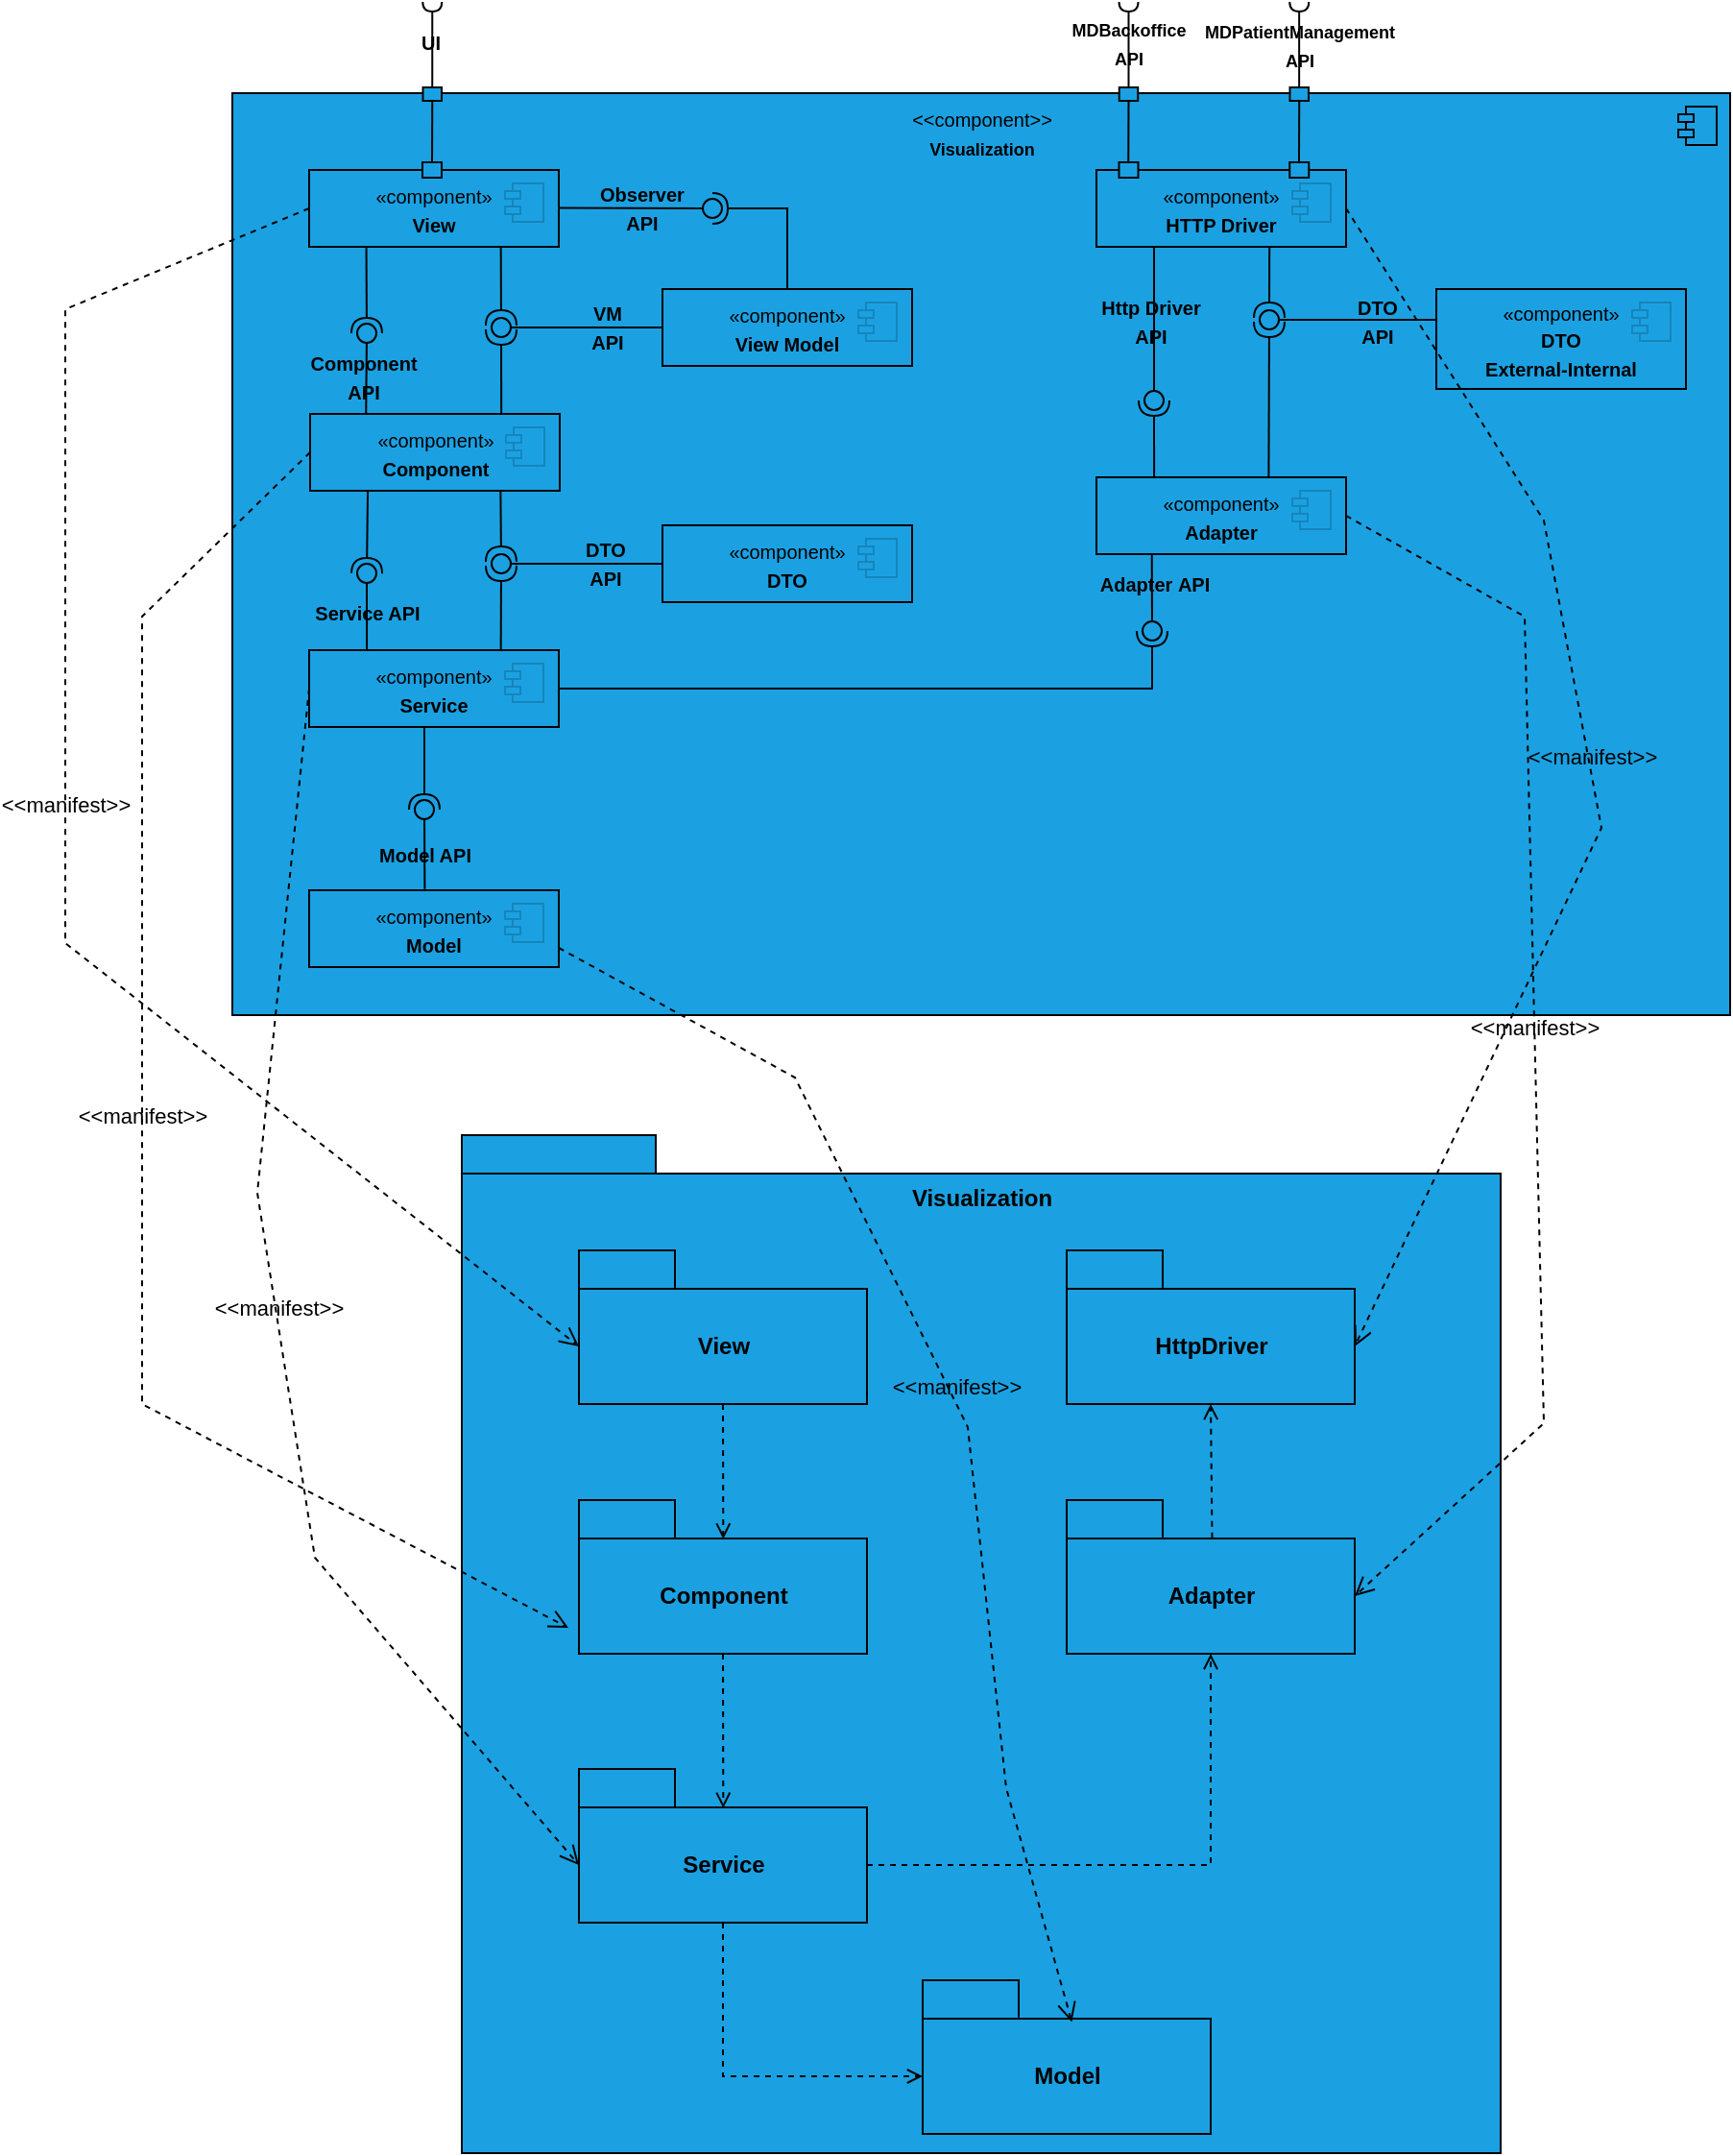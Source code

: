 <mxfile version="25.0.2">
  <diagram name="Página-1" id="qbqCoP1UK1D2ZIScF3Kl">
    <mxGraphModel dx="2974" dy="1171" grid="1" gridSize="10" guides="1" tooltips="1" connect="1" arrows="1" fold="1" page="1" pageScale="1" pageWidth="827" pageHeight="1169" math="0" shadow="0">
      <root>
        <mxCell id="0" />
        <mxCell id="1" parent="0" />
        <mxCell id="vWpoPt1xkE-Y5TbaUAeL-1" value="" style="shape=folder;fontStyle=1;tabWidth=101;tabHeight=20;tabPosition=left;html=1;boundedLbl=1;whiteSpace=wrap;movable=1;resizable=1;rotatable=1;deletable=1;editable=1;locked=0;connectable=1;fillColor=#1BA1E2;strokeColor=#030303;" vertex="1" parent="1">
          <mxGeometry x="166.5" y="610" width="541" height="530" as="geometry" />
        </mxCell>
        <mxCell id="vWpoPt1xkE-Y5TbaUAeL-2" value="View" style="shape=folder;fontStyle=1;tabWidth=50;tabHeight=20;tabPosition=left;html=1;boundedLbl=1;whiteSpace=wrap;fillColor=#1BA1E2;strokeColor=#030303;" vertex="1" parent="1">
          <mxGeometry x="227.5" y="670" width="150" height="80" as="geometry" />
        </mxCell>
        <mxCell id="vWpoPt1xkE-Y5TbaUAeL-3" value="Component" style="shape=folder;fontStyle=1;tabWidth=50;tabHeight=20;tabPosition=left;html=1;boundedLbl=1;whiteSpace=wrap;fillColor=#1BA1E2;strokeColor=#030303;" vertex="1" parent="1">
          <mxGeometry x="227.5" y="800" width="150" height="80" as="geometry" />
        </mxCell>
        <mxCell id="vWpoPt1xkE-Y5TbaUAeL-4" value="Service" style="shape=folder;fontStyle=1;tabWidth=50;tabHeight=20;tabPosition=left;html=1;boundedLbl=1;whiteSpace=wrap;fillColor=#1BA1E2;strokeColor=#030303;" vertex="1" parent="1">
          <mxGeometry x="227.5" y="940" width="150" height="80" as="geometry" />
        </mxCell>
        <mxCell id="vWpoPt1xkE-Y5TbaUAeL-5" value="Mod&lt;span style=&quot;color: rgba(0, 0, 0, 0); font-family: monospace; font-size: 0px; font-weight: 400; text-align: start; text-wrap: nowrap;&quot;&gt;%3CmxGraphModel%3E%3Croot%3E%3CmxCell%20id%3D%220%22%2F%3E%3CmxCell%20id%3D%221%22%20parent%3D%220%22%2F%3E%3CmxCell%20id%3D%222%22%20value%3D%22View%22%20style%3D%22shape%3Dfolder%3BfontStyle%3D1%3BtabWidth%3D50%3BtabHeight%3D20%3BtabPosition%3Dleft%3Bhtml%3D1%3BboundedLbl%3D1%3BwhiteSpace%3Dwrap%3BfillColor%3D%231BA1E2%3BstrokeColor%3D%23030303%3B%22%20vertex%3D%221%22%20parent%3D%221%22%3E%3CmxGeometry%20x%3D%22160%22%20y%3D%22150%22%20width%3D%22150%22%20height%3D%2280%22%20as%3D%22geometry%22%2F%3E%3C%2FmxCell%3E%3C%2Froot%3E%3C%2FmxGraphModel%3E&lt;/span&gt;el&lt;span style=&quot;color: rgba(0, 0, 0, 0); font-family: monospace; font-size: 0px; font-weight: 400; text-align: start; text-wrap: nowrap;&quot;&gt;%3CmxGraphModel%3E%3Croot%3E%3CmxCell%20id%3D%220%22%2F%3E%3CmxCell%20id%3D%221%22%20parent%3D%220%22%2F%3E%3CmxCell%20id%3D%222%22%20value%3D%22View%22%20style%3D%22shape%3Dfolder%3BfontStyle%3D1%3BtabWidth%3D50%3BtabHeight%3D20%3BtabPosition%3Dleft%3Bhtml%3D1%3BboundedLbl%3D1%3BwhiteSpace%3Dwrap%3BfillColor%3D%231BA1E2%3BstrokeColor%3D%23030303%3B%22%20vertex%3D%221%22%20parent%3D%221%22%3E%3CmxGeometry%20x%3D%22160%22%20y%3D%22150%22%20width%3D%22150%22%20height%3D%2280%22%20as%3D%22geometry%22%2F%3E%3C%2FmxCell%3E%3C%2Froot%3E%3C%2FmxGraphModel%3E&lt;/span&gt;" style="shape=folder;fontStyle=1;tabWidth=50;tabHeight=20;tabPosition=left;html=1;boundedLbl=1;whiteSpace=wrap;fillColor=#1BA1E2;strokeColor=#030303;" vertex="1" parent="1">
          <mxGeometry x="406.5" y="1050" width="150" height="80" as="geometry" />
        </mxCell>
        <mxCell id="vWpoPt1xkE-Y5TbaUAeL-6" value="HttpDriver" style="shape=folder;fontStyle=1;tabWidth=50;tabHeight=20;tabPosition=left;html=1;boundedLbl=1;whiteSpace=wrap;fillColor=#1BA1E2;strokeColor=#030303;" vertex="1" parent="1">
          <mxGeometry x="481.5" y="670" width="150" height="80" as="geometry" />
        </mxCell>
        <mxCell id="vWpoPt1xkE-Y5TbaUAeL-7" value="" style="html=1;verticalAlign=bottom;labelBackgroundColor=none;endArrow=open;endFill=0;dashed=1;rounded=0;exitX=0.5;exitY=1;exitDx=0;exitDy=0;exitPerimeter=0;entryX=0.501;entryY=0.253;entryDx=0;entryDy=0;entryPerimeter=0;strokeColor=#030303;" edge="1" parent="1" source="vWpoPt1xkE-Y5TbaUAeL-2" target="vWpoPt1xkE-Y5TbaUAeL-3">
          <mxGeometry width="160" relative="1" as="geometry">
            <mxPoint x="321.5" y="790" as="sourcePoint" />
            <mxPoint x="481.5" y="790" as="targetPoint" />
          </mxGeometry>
        </mxCell>
        <mxCell id="vWpoPt1xkE-Y5TbaUAeL-8" value="" style="html=1;verticalAlign=bottom;labelBackgroundColor=none;endArrow=open;endFill=0;dashed=1;rounded=0;entryX=0.501;entryY=0.255;entryDx=0;entryDy=0;entryPerimeter=0;strokeColor=#030303;exitX=0.5;exitY=1;exitDx=0;exitDy=0;exitPerimeter=0;" edge="1" parent="1" source="vWpoPt1xkE-Y5TbaUAeL-3" target="vWpoPt1xkE-Y5TbaUAeL-4">
          <mxGeometry width="160" relative="1" as="geometry">
            <mxPoint x="302.05" y="900" as="sourcePoint" />
            <mxPoint x="302.05" y="990" as="targetPoint" />
          </mxGeometry>
        </mxCell>
        <mxCell id="vWpoPt1xkE-Y5TbaUAeL-9" value="" style="html=1;verticalAlign=bottom;labelBackgroundColor=none;endArrow=open;endFill=0;dashed=1;rounded=0;exitX=0.5;exitY=1;exitDx=0;exitDy=0;exitPerimeter=0;entryX=0;entryY=0;entryDx=0;entryDy=50;entryPerimeter=0;strokeColor=#030303;" edge="1" parent="1" source="vWpoPt1xkE-Y5TbaUAeL-4" target="vWpoPt1xkE-Y5TbaUAeL-5">
          <mxGeometry width="160" relative="1" as="geometry">
            <mxPoint x="302.05" y="1050" as="sourcePoint" />
            <mxPoint x="302.05" y="1140" as="targetPoint" />
            <Array as="points">
              <mxPoint x="302.5" y="1100" />
            </Array>
          </mxGeometry>
        </mxCell>
        <mxCell id="vWpoPt1xkE-Y5TbaUAeL-10" value="" style="html=1;verticalAlign=bottom;labelBackgroundColor=none;endArrow=open;endFill=0;dashed=1;rounded=0;exitX=0;exitY=0;exitDx=150;exitDy=50;exitPerimeter=0;entryX=0.5;entryY=1;entryDx=0;entryDy=0;entryPerimeter=0;strokeColor=#030303;" edge="1" parent="1" source="vWpoPt1xkE-Y5TbaUAeL-4" target="vWpoPt1xkE-Y5TbaUAeL-12">
          <mxGeometry width="160" relative="1" as="geometry">
            <mxPoint x="312.05" y="1060" as="sourcePoint" />
            <mxPoint x="416.5" y="1170" as="targetPoint" />
            <Array as="points">
              <mxPoint x="556.5" y="990" />
            </Array>
          </mxGeometry>
        </mxCell>
        <mxCell id="vWpoPt1xkE-Y5TbaUAeL-11" value="Visualization" style="text;align=center;fontStyle=1;verticalAlign=middle;spacingLeft=3;spacingRight=3;strokeColor=none;rotatable=0;points=[[0,0.5],[1,0.5]];portConstraint=eastwest;html=1;" vertex="1" parent="1">
          <mxGeometry x="397" y="630" width="80" height="26" as="geometry" />
        </mxCell>
        <mxCell id="vWpoPt1xkE-Y5TbaUAeL-12" value="Adapter" style="shape=folder;fontStyle=1;tabWidth=50;tabHeight=20;tabPosition=left;html=1;boundedLbl=1;whiteSpace=wrap;fillColor=#1BA1E2;strokeColor=#030303;" vertex="1" parent="1">
          <mxGeometry x="481.5" y="800" width="150" height="80" as="geometry" />
        </mxCell>
        <mxCell id="vWpoPt1xkE-Y5TbaUAeL-13" value="" style="html=1;verticalAlign=bottom;labelBackgroundColor=none;endArrow=open;endFill=0;dashed=1;rounded=0;exitX=0.505;exitY=0.248;exitDx=0;exitDy=0;exitPerimeter=0;entryX=0.5;entryY=1;entryDx=0;entryDy=0;entryPerimeter=0;strokeColor=#030303;" edge="1" parent="1" source="vWpoPt1xkE-Y5TbaUAeL-12" target="vWpoPt1xkE-Y5TbaUAeL-6">
          <mxGeometry width="160" relative="1" as="geometry">
            <mxPoint x="387.5" y="1000" as="sourcePoint" />
            <mxPoint x="566.5" y="940" as="targetPoint" />
            <Array as="points" />
          </mxGeometry>
        </mxCell>
        <mxCell id="vWpoPt1xkE-Y5TbaUAeL-14" value="" style="html=1;dropTarget=0;whiteSpace=wrap;fillColor=#1BA1E2;strokeColor=#030303;shadow=0;movable=1;resizable=1;rotatable=1;deletable=1;editable=1;locked=0;connectable=1;" vertex="1" parent="1">
          <mxGeometry x="47" y="67.5" width="780" height="480" as="geometry" />
        </mxCell>
        <mxCell id="vWpoPt1xkE-Y5TbaUAeL-15" value="" style="shape=module;jettyWidth=8;jettyHeight=4;fillColor=#1BA1E2;strokeColor=#030303;shadow=0;" vertex="1" parent="vWpoPt1xkE-Y5TbaUAeL-14">
          <mxGeometry x="1" width="20" height="20" relative="1" as="geometry">
            <mxPoint x="-27" y="7" as="offset" />
          </mxGeometry>
        </mxCell>
        <mxCell id="vWpoPt1xkE-Y5TbaUAeL-16" value="&lt;font style=&quot;font-size: 10px;&quot;&gt;&amp;lt;&amp;lt;component&amp;gt;&amp;gt;&lt;/font&gt;&lt;div&gt;&lt;b style=&quot;background-color: initial;&quot;&gt;&lt;font style=&quot;font-size: 9px;&quot;&gt;Visualization&lt;/font&gt;&lt;/b&gt;&lt;/div&gt;" style="text;html=1;align=center;verticalAlign=middle;whiteSpace=wrap;rounded=0;" vertex="1" parent="1">
          <mxGeometry x="394.5" y="77.5" width="85" height="20" as="geometry" />
        </mxCell>
        <mxCell id="vWpoPt1xkE-Y5TbaUAeL-17" value="&lt;span style=&quot;font-size: 10px;&quot;&gt;«component»&lt;/span&gt;&lt;br style=&quot;font-size: 10px;&quot;&gt;&lt;b style=&quot;font-size: 10px;&quot;&gt;View&lt;/b&gt;" style="html=1;dropTarget=0;whiteSpace=wrap;fillColor=#1BA1E2;strokeColor=#000000;" vertex="1" parent="1">
          <mxGeometry x="87" y="107.5" width="130" height="40" as="geometry" />
        </mxCell>
        <mxCell id="vWpoPt1xkE-Y5TbaUAeL-18" value="" style="shape=module;jettyWidth=8;jettyHeight=4;fillColor=#1BA1E2;strokeColor=#1685BA;" vertex="1" parent="vWpoPt1xkE-Y5TbaUAeL-17">
          <mxGeometry x="1" width="20" height="20" relative="1" as="geometry">
            <mxPoint x="-28" y="7" as="offset" />
          </mxGeometry>
        </mxCell>
        <mxCell id="vWpoPt1xkE-Y5TbaUAeL-19" value="&lt;span style=&quot;font-size: 10px;&quot;&gt;«component»&lt;/span&gt;&lt;br style=&quot;font-size: 10px;&quot;&gt;&lt;b style=&quot;font-size: 10px;&quot;&gt;Component&lt;/b&gt;&lt;span style=&quot;color: rgba(0, 0, 0, 0); font-family: monospace; font-size: 0px; text-align: start; text-wrap: nowrap;&quot;&gt;%3CmxGraphModel%3E%3Croot%3E%3CmxCell%20id%3D%220%22%2F%3E%3CmxCell%20id%3D%221%22%20parent%3D%220%22%2F%3E%3CmxCell%20id%3D%222%22%20value%3D%22%26lt%3Bspan%20style%3D%26quot%3Bfont-size%3A%2010px%3B%26quot%3B%26gt%3B%C2%ABcomponent%C2%BB%26lt%3B%2Fspan%26gt%3B%26lt%3Bbr%20style%3D%26quot%3Bfont-size%3A%2010px%3B%26quot%3B%26gt%3B%26lt%3Bb%20style%3D%26quot%3Bfont-size%3A%2010px%3B%26quot%3B%26gt%3BView%26lt%3B%2Fb%26gt%3B%22%20style%3D%22html%3D1%3BdropTarget%3D0%3BwhiteSpace%3Dwrap%3BfillColor%3D%231BA1E2%3BstrokeColor%3D%23000000%3B%22%20vertex%3D%221%22%20parent%3D%221%22%3E%3CmxGeometry%20x%3D%22240%22%20y%3D%22200%22%20width%3D%22130%22%20height%3D%2240%22%20as%3D%22geometry%22%2F%3E%3C%2FmxCell%3E%3CmxCell%20id%3D%223%22%20value%3D%22%22%20style%3D%22shape%3Dmodule%3BjettyWidth%3D8%3BjettyHeight%3D4%3BfillColor%3D%231BA1E2%3BstrokeColor%3D%231685BA%3B%22%20vertex%3D%221%22%20parent%3D%222%22%3E%3CmxGeometry%20x%3D%221%22%20width%3D%2220%22%20height%3D%2220%22%20relative%3D%221%22%20as%3D%22geometry%22%3E%3CmxPoint%20x%3D%22-28%22%20y%3D%227%22%20as%3D%22offset%22%2F%3E%3C%2FmxGeometry%3E%3C%2FmxCell%3E%3C%2Froot%3E%3C%2FmxGraphModel%3E&lt;/span&gt;" style="html=1;dropTarget=0;whiteSpace=wrap;fillColor=#1BA1E2;strokeColor=#030303;" vertex="1" parent="1">
          <mxGeometry x="87.5" y="234.5" width="130" height="40" as="geometry" />
        </mxCell>
        <mxCell id="vWpoPt1xkE-Y5TbaUAeL-20" value="" style="shape=module;jettyWidth=8;jettyHeight=4;fillColor=#1BA1E2;strokeColor=#1685BA;" vertex="1" parent="vWpoPt1xkE-Y5TbaUAeL-19">
          <mxGeometry x="1" width="20" height="20" relative="1" as="geometry">
            <mxPoint x="-28" y="7" as="offset" />
          </mxGeometry>
        </mxCell>
        <mxCell id="vWpoPt1xkE-Y5TbaUAeL-21" value="&lt;span style=&quot;font-size: 10px;&quot;&gt;«component»&lt;/span&gt;&lt;br style=&quot;font-size: 10px;&quot;&gt;&lt;b style=&quot;font-size: 10px;&quot;&gt;Service&lt;/b&gt;&lt;span style=&quot;color: rgba(0, 0, 0, 0); font-family: monospace; font-size: 0px; text-align: start; text-wrap: nowrap;&quot;&gt;%3CmxGraphModel%3E%3Croot%3E%3CmxCell%20id%3D%220%22%2F%3E%3CmxCell%20id%3D%221%22%20parent%3D%220%22%2F%3E%3CmxCell%20id%3D%222%22%20value%3D%22%26lt%3Bspan%20style%3D%26quot%3Bfont-size%3A%2010px%3B%26quot%3B%26gt%3B%C2%ABcomponent%C2%BB%26lt%3B%2Fspan%26gt%3B%26lt%3Bbr%20style%3D%26quot%3Bfont-size%3A%2010px%3B%26quot%3B%26gt%3B%26lt%3Bb%20style%3D%26quot%3Bfont-size%3A%2010px%3B%26quot%3B%26gt%3BView%26lt%3B%2Fb%26gt%3B%22%20style%3D%22html%3D1%3BdropTarget%3D0%3BwhiteSpace%3Dwrap%3BfillColor%3D%231BA1E2%3BstrokeColor%3D%23000000%3B%22%20vertex%3D%221%22%20parent%3D%221%22%3E%3CmxGeometry%20x%3D%22240%22%20y%3D%22200%22%20width%3D%22130%22%20height%3D%2240%22%20as%3D%22geometry%22%2F%3E%3C%2FmxCell%3E%3CmxCell%20id%3D%223%22%20value%3D%22%22%20style%3D%22shape%3Dmodule%3BjettyWidth%3D8%3BjettyHeight%3D4%3BfillColor%3D%231BA1E2%3BstrokeColor%3D%231685BA%3B%22%20vertex%3D%221%22%20parent%3D%222%22%3E%3CmxGeometry%20x%3D%221%22%20width%3D%2220%22%20height%3D%2220%22%20relative%3D%221%22%20as%3D%22geometry%22%3E%3CmxPoint%20x%3D%22-28%22%20y%3D%227%22%20as%3D%22offset%22%2F%3E%3C%2FmxGeometry%3E%3C%2FmxCell%3E%3C%2Froot%3E%3C%2FmxGraphModel%3E&lt;/span&gt;" style="html=1;dropTarget=0;whiteSpace=wrap;fillColor=#1BA1E2;strokeColor=#000000;" vertex="1" parent="1">
          <mxGeometry x="87" y="357.5" width="130" height="40" as="geometry" />
        </mxCell>
        <mxCell id="vWpoPt1xkE-Y5TbaUAeL-22" value="" style="shape=module;jettyWidth=8;jettyHeight=4;fillColor=#1BA1E2;strokeColor=#1685BA;" vertex="1" parent="vWpoPt1xkE-Y5TbaUAeL-21">
          <mxGeometry x="1" width="20" height="20" relative="1" as="geometry">
            <mxPoint x="-28" y="7" as="offset" />
          </mxGeometry>
        </mxCell>
        <mxCell id="vWpoPt1xkE-Y5TbaUAeL-23" value="&lt;span style=&quot;font-size: 10px;&quot;&gt;«component»&lt;/span&gt;&lt;br style=&quot;font-size: 10px;&quot;&gt;&lt;b style=&quot;font-size: 10px;&quot;&gt;Model&lt;/b&gt;" style="html=1;dropTarget=0;whiteSpace=wrap;fillColor=#1BA1E2;strokeColor=#000000;" vertex="1" parent="1">
          <mxGeometry x="87" y="482.5" width="130" height="40" as="geometry" />
        </mxCell>
        <mxCell id="vWpoPt1xkE-Y5TbaUAeL-24" value="" style="shape=module;jettyWidth=8;jettyHeight=4;fillColor=#1BA1E2;strokeColor=#1685BA;" vertex="1" parent="vWpoPt1xkE-Y5TbaUAeL-23">
          <mxGeometry x="1" width="20" height="20" relative="1" as="geometry">
            <mxPoint x="-28" y="7" as="offset" />
          </mxGeometry>
        </mxCell>
        <mxCell id="vWpoPt1xkE-Y5TbaUAeL-25" value="&lt;span style=&quot;font-size: 10px;&quot;&gt;«component»&lt;/span&gt;&lt;br style=&quot;font-size: 10px;&quot;&gt;&lt;b style=&quot;font-size: 10px;&quot;&gt;HTTP Driver&lt;/b&gt;" style="html=1;dropTarget=0;whiteSpace=wrap;fillColor=#1BA1E2;strokeColor=#000000;" vertex="1" parent="1">
          <mxGeometry x="497" y="107.5" width="130" height="40" as="geometry" />
        </mxCell>
        <mxCell id="vWpoPt1xkE-Y5TbaUAeL-26" value="" style="shape=module;jettyWidth=8;jettyHeight=4;fillColor=#1BA1E2;strokeColor=#1685BA;" vertex="1" parent="vWpoPt1xkE-Y5TbaUAeL-25">
          <mxGeometry x="1" width="20" height="20" relative="1" as="geometry">
            <mxPoint x="-28" y="7" as="offset" />
          </mxGeometry>
        </mxCell>
        <mxCell id="vWpoPt1xkE-Y5TbaUAeL-27" value="&lt;span style=&quot;font-size: 10px;&quot;&gt;«component»&lt;/span&gt;&lt;br style=&quot;font-size: 10px;&quot;&gt;&lt;b style=&quot;font-size: 10px;&quot;&gt;Adapter&lt;/b&gt;" style="html=1;dropTarget=0;whiteSpace=wrap;fillColor=#1BA1E2;strokeColor=#000000;" vertex="1" parent="1">
          <mxGeometry x="497" y="267.5" width="130" height="40" as="geometry" />
        </mxCell>
        <mxCell id="vWpoPt1xkE-Y5TbaUAeL-28" value="" style="shape=module;jettyWidth=8;jettyHeight=4;fillColor=#1BA1E2;strokeColor=#1685BA;" vertex="1" parent="vWpoPt1xkE-Y5TbaUAeL-27">
          <mxGeometry x="1" width="20" height="20" relative="1" as="geometry">
            <mxPoint x="-28" y="7" as="offset" />
          </mxGeometry>
        </mxCell>
        <mxCell id="vWpoPt1xkE-Y5TbaUAeL-29" value="&lt;span style=&quot;font-size: 10px;&quot;&gt;«component»&lt;/span&gt;&lt;br style=&quot;font-size: 10px;&quot;&gt;&lt;b style=&quot;font-size: 10px;&quot;&gt;DTO&lt;/b&gt;" style="html=1;dropTarget=0;whiteSpace=wrap;fillColor=#1BA1E2;strokeColor=#000000;" vertex="1" parent="1">
          <mxGeometry x="271" y="292.5" width="130" height="40" as="geometry" />
        </mxCell>
        <mxCell id="vWpoPt1xkE-Y5TbaUAeL-30" value="" style="shape=module;jettyWidth=8;jettyHeight=4;fillColor=#1BA1E2;strokeColor=#1685BA;" vertex="1" parent="vWpoPt1xkE-Y5TbaUAeL-29">
          <mxGeometry x="1" width="20" height="20" relative="1" as="geometry">
            <mxPoint x="-28" y="7" as="offset" />
          </mxGeometry>
        </mxCell>
        <mxCell id="vWpoPt1xkE-Y5TbaUAeL-31" value="" style="rounded=0;orthogonalLoop=1;jettySize=auto;html=1;endArrow=halfCircle;endFill=0;endSize=6;strokeWidth=1;sketch=0;strokeColor=#030303;exitX=0.231;exitY=1;exitDx=0;exitDy=0;exitPerimeter=0;" edge="1" parent="1" source="vWpoPt1xkE-Y5TbaUAeL-19">
          <mxGeometry relative="1" as="geometry">
            <mxPoint x="117" y="267.5" as="sourcePoint" />
            <mxPoint x="117" y="317.5" as="targetPoint" />
          </mxGeometry>
        </mxCell>
        <mxCell id="vWpoPt1xkE-Y5TbaUAeL-32" value="" style="edgeLabel;html=1;align=center;verticalAlign=middle;resizable=0;points=[];fillColor=#1BA1E2;" vertex="1" connectable="0" parent="vWpoPt1xkE-Y5TbaUAeL-31">
          <mxGeometry x="-0.015" y="1" relative="1" as="geometry">
            <mxPoint x="1" as="offset" />
          </mxGeometry>
        </mxCell>
        <mxCell id="vWpoPt1xkE-Y5TbaUAeL-33" value="" style="rounded=0;orthogonalLoop=1;jettySize=auto;html=1;endArrow=oval;endFill=0;sketch=0;sourcePerimeterSpacing=0;targetPerimeterSpacing=0;endSize=10;exitX=0.231;exitY=0;exitDx=0;exitDy=0;strokeColor=#000000;exitPerimeter=0;" edge="1" parent="1" source="vWpoPt1xkE-Y5TbaUAeL-21">
          <mxGeometry relative="1" as="geometry">
            <mxPoint x="125.5" y="357.5" as="sourcePoint" />
            <mxPoint x="117" y="317.5" as="targetPoint" />
          </mxGeometry>
        </mxCell>
        <mxCell id="vWpoPt1xkE-Y5TbaUAeL-34" value="" style="rounded=0;orthogonalLoop=1;jettySize=auto;html=1;endArrow=halfCircle;endFill=0;endSize=6;strokeWidth=1;sketch=0;strokeColor=#030303;exitX=0.768;exitY=0.005;exitDx=0;exitDy=0;exitPerimeter=0;" edge="1" parent="1" source="vWpoPt1xkE-Y5TbaUAeL-21">
          <mxGeometry relative="1" as="geometry">
            <mxPoint x="187" y="355.5" as="sourcePoint" />
            <mxPoint x="187" y="313.5" as="targetPoint" />
          </mxGeometry>
        </mxCell>
        <mxCell id="vWpoPt1xkE-Y5TbaUAeL-35" value="" style="edgeLabel;html=1;align=center;verticalAlign=middle;resizable=0;points=[];fillColor=#1BA1E2;" vertex="1" connectable="0" parent="vWpoPt1xkE-Y5TbaUAeL-34">
          <mxGeometry x="-0.015" y="1" relative="1" as="geometry">
            <mxPoint x="1" as="offset" />
          </mxGeometry>
        </mxCell>
        <mxCell id="vWpoPt1xkE-Y5TbaUAeL-36" value="" style="rounded=0;orthogonalLoop=1;jettySize=auto;html=1;endArrow=oval;endFill=0;sketch=0;sourcePerimeterSpacing=0;targetPerimeterSpacing=0;endSize=10;exitX=0;exitY=0.5;exitDx=0;exitDy=0;strokeColor=#000000;" edge="1" parent="1" source="vWpoPt1xkE-Y5TbaUAeL-29">
          <mxGeometry relative="1" as="geometry">
            <mxPoint x="187" y="277.5" as="sourcePoint" />
            <mxPoint x="187" y="312.5" as="targetPoint" />
          </mxGeometry>
        </mxCell>
        <mxCell id="vWpoPt1xkE-Y5TbaUAeL-37" value="" style="rounded=0;orthogonalLoop=1;jettySize=auto;html=1;endArrow=halfCircle;endFill=0;endSize=6;strokeWidth=1;sketch=0;strokeColor=#030303;exitX=0.763;exitY=1.006;exitDx=0;exitDy=0;exitPerimeter=0;" edge="1" parent="1" source="vWpoPt1xkE-Y5TbaUAeL-19">
          <mxGeometry relative="1" as="geometry">
            <mxPoint x="186.82" y="276.06" as="sourcePoint" />
            <mxPoint x="187" y="311.5" as="targetPoint" />
          </mxGeometry>
        </mxCell>
        <mxCell id="vWpoPt1xkE-Y5TbaUAeL-38" value="" style="edgeLabel;html=1;align=center;verticalAlign=middle;resizable=0;points=[];fillColor=#1BA1E2;" vertex="1" connectable="0" parent="vWpoPt1xkE-Y5TbaUAeL-37">
          <mxGeometry x="-0.015" y="1" relative="1" as="geometry">
            <mxPoint x="1" as="offset" />
          </mxGeometry>
        </mxCell>
        <mxCell id="vWpoPt1xkE-Y5TbaUAeL-39" value="" style="rounded=0;orthogonalLoop=1;jettySize=auto;html=1;endArrow=oval;endFill=0;sketch=0;sourcePerimeterSpacing=0;targetPerimeterSpacing=0;endSize=10;exitX=0.224;exitY=-0.008;exitDx=0;exitDy=0;strokeColor=#000000;exitPerimeter=0;" edge="1" parent="1" source="vWpoPt1xkE-Y5TbaUAeL-19">
          <mxGeometry relative="1" as="geometry">
            <mxPoint x="117" y="227.5" as="sourcePoint" />
            <mxPoint x="117" y="192.5" as="targetPoint" />
          </mxGeometry>
        </mxCell>
        <mxCell id="vWpoPt1xkE-Y5TbaUAeL-40" value="&lt;span style=&quot;font-size: 10px;&quot;&gt;«component»&lt;/span&gt;&lt;br style=&quot;font-size: 10px;&quot;&gt;&lt;b style=&quot;font-size: 10px;&quot;&gt;View Model&lt;/b&gt;" style="html=1;dropTarget=0;whiteSpace=wrap;fillColor=#1BA1E2;strokeColor=#000000;" vertex="1" parent="1">
          <mxGeometry x="271" y="169.5" width="130" height="40" as="geometry" />
        </mxCell>
        <mxCell id="vWpoPt1xkE-Y5TbaUAeL-41" value="" style="shape=module;jettyWidth=8;jettyHeight=4;fillColor=#1BA1E2;strokeColor=#1685BA;" vertex="1" parent="vWpoPt1xkE-Y5TbaUAeL-40">
          <mxGeometry x="1" width="20" height="20" relative="1" as="geometry">
            <mxPoint x="-28" y="7" as="offset" />
          </mxGeometry>
        </mxCell>
        <mxCell id="vWpoPt1xkE-Y5TbaUAeL-42" value="" style="rounded=0;orthogonalLoop=1;jettySize=auto;html=1;endArrow=halfCircle;endFill=0;endSize=6;strokeWidth=1;sketch=0;strokeColor=#030303;exitX=0.766;exitY=0.009;exitDx=0;exitDy=0;exitPerimeter=0;" edge="1" parent="1" source="vWpoPt1xkE-Y5TbaUAeL-19">
          <mxGeometry relative="1" as="geometry">
            <mxPoint x="187" y="234.5" as="sourcePoint" />
            <mxPoint x="187" y="190.5" as="targetPoint" />
          </mxGeometry>
        </mxCell>
        <mxCell id="vWpoPt1xkE-Y5TbaUAeL-43" value="" style="edgeLabel;html=1;align=center;verticalAlign=middle;resizable=0;points=[];fillColor=#1BA1E2;" vertex="1" connectable="0" parent="vWpoPt1xkE-Y5TbaUAeL-42">
          <mxGeometry x="-0.015" y="1" relative="1" as="geometry">
            <mxPoint x="1" as="offset" />
          </mxGeometry>
        </mxCell>
        <mxCell id="vWpoPt1xkE-Y5TbaUAeL-44" value="" style="rounded=0;orthogonalLoop=1;jettySize=auto;html=1;endArrow=oval;endFill=0;sketch=0;sourcePerimeterSpacing=0;targetPerimeterSpacing=0;endSize=10;exitX=0;exitY=0.5;exitDx=0;exitDy=0;strokeColor=#000000;" edge="1" parent="1" source="vWpoPt1xkE-Y5TbaUAeL-40">
          <mxGeometry relative="1" as="geometry">
            <mxPoint x="187" y="154.5" as="sourcePoint" />
            <mxPoint x="187" y="189.5" as="targetPoint" />
          </mxGeometry>
        </mxCell>
        <mxCell id="vWpoPt1xkE-Y5TbaUAeL-45" value="" style="rounded=0;orthogonalLoop=1;jettySize=auto;html=1;endArrow=halfCircle;endFill=0;endSize=6;strokeWidth=1;sketch=0;strokeColor=#030303;exitX=0.768;exitY=1.005;exitDx=0;exitDy=0;exitPerimeter=0;" edge="1" parent="1" source="vWpoPt1xkE-Y5TbaUAeL-17">
          <mxGeometry relative="1" as="geometry">
            <mxPoint x="187" y="151.5" as="sourcePoint" />
            <mxPoint x="187" y="188.5" as="targetPoint" />
          </mxGeometry>
        </mxCell>
        <mxCell id="vWpoPt1xkE-Y5TbaUAeL-46" value="" style="edgeLabel;html=1;align=center;verticalAlign=middle;resizable=0;points=[];fillColor=#1BA1E2;" vertex="1" connectable="0" parent="vWpoPt1xkE-Y5TbaUAeL-45">
          <mxGeometry x="-0.015" y="1" relative="1" as="geometry">
            <mxPoint x="1" as="offset" />
          </mxGeometry>
        </mxCell>
        <mxCell id="vWpoPt1xkE-Y5TbaUAeL-47" value="" style="rounded=0;orthogonalLoop=1;jettySize=auto;html=1;endArrow=halfCircle;endFill=0;endSize=6;strokeWidth=1;sketch=0;exitX=0.231;exitY=-0.003;exitDx=0;exitDy=0;strokeColor=#030303;exitPerimeter=0;" edge="1" parent="1" source="vWpoPt1xkE-Y5TbaUAeL-27">
          <mxGeometry relative="1" as="geometry">
            <mxPoint x="265" y="496.5" as="sourcePoint" />
            <mxPoint x="527" y="227.5" as="targetPoint" />
            <Array as="points" />
          </mxGeometry>
        </mxCell>
        <mxCell id="vWpoPt1xkE-Y5TbaUAeL-48" value="" style="edgeLabel;html=1;align=center;verticalAlign=middle;resizable=0;points=[];fillColor=#1BA1E2;" vertex="1" connectable="0" parent="vWpoPt1xkE-Y5TbaUAeL-47">
          <mxGeometry x="-0.015" y="1" relative="1" as="geometry">
            <mxPoint x="1" as="offset" />
          </mxGeometry>
        </mxCell>
        <mxCell id="vWpoPt1xkE-Y5TbaUAeL-49" value="" style="ellipse;whiteSpace=wrap;html=1;align=center;aspect=fixed;fillColor=none;strokeColor=none;resizable=0;perimeter=centerPerimeter;rotatable=0;allowArrows=0;points=[];outlineConnect=1;" vertex="1" parent="1">
          <mxGeometry x="260" y="441.5" width="10" height="10" as="geometry" />
        </mxCell>
        <mxCell id="vWpoPt1xkE-Y5TbaUAeL-50" value="" style="rounded=0;orthogonalLoop=1;jettySize=auto;html=1;endArrow=oval;endFill=0;sketch=0;sourcePerimeterSpacing=0;targetPerimeterSpacing=0;endSize=10;strokeColor=#000000;" edge="1" parent="1">
          <mxGeometry relative="1" as="geometry">
            <mxPoint x="527" y="147.5" as="sourcePoint" />
            <mxPoint x="527" y="227.5" as="targetPoint" />
          </mxGeometry>
        </mxCell>
        <mxCell id="vWpoPt1xkE-Y5TbaUAeL-51" value="" style="rounded=0;orthogonalLoop=1;jettySize=auto;html=1;endArrow=halfCircle;endFill=0;endSize=6;strokeWidth=1;sketch=0;strokeColor=#030303;" edge="1" parent="1">
          <mxGeometry relative="1" as="geometry">
            <mxPoint x="147" y="397.5" as="sourcePoint" />
            <mxPoint x="147" y="440.5" as="targetPoint" />
          </mxGeometry>
        </mxCell>
        <mxCell id="vWpoPt1xkE-Y5TbaUAeL-52" value="" style="edgeLabel;html=1;align=center;verticalAlign=middle;resizable=0;points=[];fillColor=#1BA1E2;" vertex="1" connectable="0" parent="vWpoPt1xkE-Y5TbaUAeL-51">
          <mxGeometry x="-0.015" y="1" relative="1" as="geometry">
            <mxPoint x="1" as="offset" />
          </mxGeometry>
        </mxCell>
        <mxCell id="vWpoPt1xkE-Y5TbaUAeL-53" value="" style="rounded=0;orthogonalLoop=1;jettySize=auto;html=1;endArrow=oval;endFill=0;sketch=0;sourcePerimeterSpacing=0;targetPerimeterSpacing=0;endSize=10;exitX=0.463;exitY=-0.016;exitDx=0;exitDy=0;strokeColor=#000000;exitPerimeter=0;" edge="1" parent="1" source="vWpoPt1xkE-Y5TbaUAeL-23">
          <mxGeometry relative="1" as="geometry">
            <mxPoint x="147" y="480.5" as="sourcePoint" />
            <mxPoint x="147" y="440.5" as="targetPoint" />
          </mxGeometry>
        </mxCell>
        <mxCell id="vWpoPt1xkE-Y5TbaUAeL-54" value="&lt;font style=&quot;font-size: 10px;&quot;&gt;&lt;b&gt;Model API&lt;/b&gt;&lt;/font&gt;" style="text;html=1;align=center;verticalAlign=middle;whiteSpace=wrap;rounded=0;" vertex="1" parent="1">
          <mxGeometry x="119" y="448.5" width="57" height="30" as="geometry" />
        </mxCell>
        <mxCell id="vWpoPt1xkE-Y5TbaUAeL-55" value="&lt;span style=&quot;font-size: 10px;&quot;&gt;«component»&lt;/span&gt;&lt;br style=&quot;font-size: 10px;&quot;&gt;&lt;b style=&quot;font-size: 10px;&quot;&gt;DTO&lt;/b&gt;&lt;div&gt;&lt;b style=&quot;font-size: 10px;&quot;&gt;External-Internal&lt;/b&gt;&lt;/div&gt;" style="html=1;dropTarget=0;whiteSpace=wrap;fillColor=#1BA1E2;strokeColor=#000000;" vertex="1" parent="1">
          <mxGeometry x="674" y="169.5" width="130" height="52" as="geometry" />
        </mxCell>
        <mxCell id="vWpoPt1xkE-Y5TbaUAeL-56" value="" style="shape=module;jettyWidth=8;jettyHeight=4;fillColor=#1BA1E2;strokeColor=#1685BA;" vertex="1" parent="vWpoPt1xkE-Y5TbaUAeL-55">
          <mxGeometry x="1" width="20" height="20" relative="1" as="geometry">
            <mxPoint x="-28" y="7" as="offset" />
          </mxGeometry>
        </mxCell>
        <mxCell id="vWpoPt1xkE-Y5TbaUAeL-57" value="" style="rounded=0;orthogonalLoop=1;jettySize=auto;html=1;endArrow=halfCircle;endFill=0;endSize=6;strokeWidth=1;sketch=0;strokeColor=#030303;exitX=0.69;exitY=0.007;exitDx=0;exitDy=0;exitPerimeter=0;" edge="1" parent="1" source="vWpoPt1xkE-Y5TbaUAeL-27">
          <mxGeometry relative="1" as="geometry">
            <mxPoint x="587" y="387.5" as="sourcePoint" />
            <mxPoint x="587" y="186.5" as="targetPoint" />
            <Array as="points" />
          </mxGeometry>
        </mxCell>
        <mxCell id="vWpoPt1xkE-Y5TbaUAeL-58" value="" style="edgeLabel;html=1;align=center;verticalAlign=middle;resizable=0;points=[];fillColor=#1BA1E2;" vertex="1" connectable="0" parent="vWpoPt1xkE-Y5TbaUAeL-57">
          <mxGeometry x="-0.015" y="1" relative="1" as="geometry">
            <mxPoint x="1" as="offset" />
          </mxGeometry>
        </mxCell>
        <mxCell id="vWpoPt1xkE-Y5TbaUAeL-59" value="" style="rounded=0;orthogonalLoop=1;jettySize=auto;html=1;endArrow=oval;endFill=0;sketch=0;sourcePerimeterSpacing=0;targetPerimeterSpacing=0;endSize=10;exitX=0;exitY=0.5;exitDx=0;exitDy=0;strokeColor=#000000;" edge="1" parent="1">
          <mxGeometry relative="1" as="geometry">
            <mxPoint x="674" y="185.5" as="sourcePoint" />
            <mxPoint x="587" y="185.5" as="targetPoint" />
          </mxGeometry>
        </mxCell>
        <mxCell id="vWpoPt1xkE-Y5TbaUAeL-60" value="" style="rounded=0;orthogonalLoop=1;jettySize=auto;html=1;endArrow=halfCircle;endFill=0;endSize=6;strokeWidth=1;sketch=0;strokeColor=#030303;exitX=0.693;exitY=1.004;exitDx=0;exitDy=0;exitPerimeter=0;" edge="1" parent="1" source="vWpoPt1xkE-Y5TbaUAeL-25">
          <mxGeometry relative="1" as="geometry">
            <mxPoint x="587" y="147.5" as="sourcePoint" />
            <mxPoint x="587" y="184.5" as="targetPoint" />
          </mxGeometry>
        </mxCell>
        <mxCell id="vWpoPt1xkE-Y5TbaUAeL-61" value="" style="edgeLabel;html=1;align=center;verticalAlign=middle;resizable=0;points=[];fillColor=#1BA1E2;" vertex="1" connectable="0" parent="vWpoPt1xkE-Y5TbaUAeL-60">
          <mxGeometry x="-0.015" y="1" relative="1" as="geometry">
            <mxPoint x="1" as="offset" />
          </mxGeometry>
        </mxCell>
        <mxCell id="vWpoPt1xkE-Y5TbaUAeL-62" value="&lt;font style=&quot;font-size: 10px;&quot;&gt;&lt;b&gt;Service API&lt;/b&gt;&lt;/font&gt;" style="text;html=1;align=center;verticalAlign=middle;whiteSpace=wrap;rounded=0;" vertex="1" parent="1">
          <mxGeometry x="89" y="322.5" width="57" height="30" as="geometry" />
        </mxCell>
        <mxCell id="vWpoPt1xkE-Y5TbaUAeL-63" value="&lt;font style=&quot;font-size: 10px;&quot;&gt;&lt;b&gt;DTO&lt;/b&gt;&lt;/font&gt;&lt;div&gt;&lt;font style=&quot;font-size: 10px;&quot;&gt;&lt;b&gt;API&lt;/b&gt;&lt;/font&gt;&lt;/div&gt;" style="text;html=1;align=center;verticalAlign=middle;whiteSpace=wrap;rounded=0;" vertex="1" parent="1">
          <mxGeometry x="213" y="296.5" width="57" height="30" as="geometry" />
        </mxCell>
        <mxCell id="vWpoPt1xkE-Y5TbaUAeL-64" value="&lt;font style=&quot;font-size: 10px;&quot;&gt;&lt;b&gt;Component API&lt;/b&gt;&lt;/font&gt;" style="text;html=1;align=center;verticalAlign=middle;whiteSpace=wrap;rounded=0;" vertex="1" parent="1">
          <mxGeometry x="87" y="199.5" width="57" height="30" as="geometry" />
        </mxCell>
        <mxCell id="vWpoPt1xkE-Y5TbaUAeL-65" value="&lt;font style=&quot;font-size: 10px;&quot;&gt;&lt;b&gt;VM&lt;/b&gt;&lt;/font&gt;&lt;div&gt;&lt;font style=&quot;font-size: 10px;&quot;&gt;&lt;b&gt;API&lt;/b&gt;&lt;/font&gt;&lt;/div&gt;" style="text;html=1;align=center;verticalAlign=middle;whiteSpace=wrap;rounded=0;" vertex="1" parent="1">
          <mxGeometry x="214" y="173.5" width="57" height="30" as="geometry" />
        </mxCell>
        <mxCell id="vWpoPt1xkE-Y5TbaUAeL-66" value="&lt;font style=&quot;font-size: 10px;&quot;&gt;&lt;b&gt;Http Driver&lt;/b&gt;&lt;/font&gt;&lt;div&gt;&lt;font style=&quot;font-size: 10px;&quot;&gt;&lt;b&gt;API&lt;/b&gt;&lt;/font&gt;&lt;/div&gt;" style="text;html=1;align=center;verticalAlign=middle;whiteSpace=wrap;rounded=0;" vertex="1" parent="1">
          <mxGeometry x="497" y="170.5" width="57" height="30" as="geometry" />
        </mxCell>
        <mxCell id="vWpoPt1xkE-Y5TbaUAeL-67" value="&lt;font style=&quot;font-size: 10px;&quot;&gt;&lt;b&gt;DTO&lt;/b&gt;&lt;/font&gt;&lt;div&gt;&lt;font style=&quot;font-size: 10px;&quot;&gt;&lt;b&gt;API&lt;/b&gt;&lt;/font&gt;&lt;/div&gt;" style="text;html=1;align=center;verticalAlign=middle;whiteSpace=wrap;rounded=0;" vertex="1" parent="1">
          <mxGeometry x="615" y="170.5" width="57" height="30" as="geometry" />
        </mxCell>
        <mxCell id="vWpoPt1xkE-Y5TbaUAeL-68" value="" style="fontStyle=0;labelPosition=right;verticalLabelPosition=middle;align=left;verticalAlign=middle;spacingLeft=2;strokeColor=#030303;fillColor=#1BA1E2;" vertex="1" parent="1">
          <mxGeometry x="146" y="103.5" width="10" height="8" as="geometry" />
        </mxCell>
        <mxCell id="vWpoPt1xkE-Y5TbaUAeL-69" value="" style="fontStyle=0;labelPosition=right;verticalLabelPosition=middle;align=left;verticalAlign=middle;spacingLeft=2;strokeColor=#030303;fillColor=#1BA1E2;" vertex="1" parent="1">
          <mxGeometry x="508.75" y="103.5" width="10" height="8" as="geometry" />
        </mxCell>
        <mxCell id="vWpoPt1xkE-Y5TbaUAeL-70" value="" style="html=1;rounded=0;rotation=-180;strokeColor=#030303;fillColor=#1BA1E2;" vertex="1" parent="1">
          <mxGeometry x="146.25" y="64.5" width="9.75" height="7" as="geometry" />
        </mxCell>
        <mxCell id="vWpoPt1xkE-Y5TbaUAeL-71" value="" style="endArrow=none;html=1;rounded=0;align=center;verticalAlign=top;endFill=0;labelBackgroundColor=none;endSize=2;entryX=0.5;entryY=0;entryDx=0;entryDy=0;exitX=0.5;exitY=0;exitDx=0;exitDy=0;strokeColor=#030303;" edge="1" parent="1" source="vWpoPt1xkE-Y5TbaUAeL-68" target="vWpoPt1xkE-Y5TbaUAeL-70">
          <mxGeometry relative="1" as="geometry">
            <mxPoint x="150.81" y="110.5" as="sourcePoint" />
            <mxPoint x="150.81" y="71.5" as="targetPoint" />
          </mxGeometry>
        </mxCell>
        <mxCell id="vWpoPt1xkE-Y5TbaUAeL-72" value="" style="group" vertex="1" connectable="0" parent="1">
          <mxGeometry x="146.13" y="20" width="10" height="5" as="geometry" />
        </mxCell>
        <mxCell id="vWpoPt1xkE-Y5TbaUAeL-73" value="" style="shape=requiredInterface;html=1;fontSize=11;align=center;fillColor=none;points=[];aspect=fixed;resizable=0;verticalAlign=bottom;labelPosition=center;verticalLabelPosition=top;flipH=1;rotation=-90;strokeColor=#030303;" vertex="1" parent="vWpoPt1xkE-Y5TbaUAeL-72">
          <mxGeometry x="2.5" y="-2.5" width="5" height="10" as="geometry" />
        </mxCell>
        <mxCell id="vWpoPt1xkE-Y5TbaUAeL-74" value="" style="endArrow=none;html=1;rounded=0;align=center;verticalAlign=top;endFill=0;labelBackgroundColor=none;endSize=2;strokeColor=#030303;" edge="1" parent="1" source="vWpoPt1xkE-Y5TbaUAeL-70" target="vWpoPt1xkE-Y5TbaUAeL-73">
          <mxGeometry relative="1" as="geometry" />
        </mxCell>
        <mxCell id="vWpoPt1xkE-Y5TbaUAeL-75" value="" style="html=1;rounded=0;rotation=-180;strokeColor=#030303;fillColor=#1BA1E2;" vertex="1" parent="1">
          <mxGeometry x="508.87" y="64.5" width="9.75" height="7" as="geometry" />
        </mxCell>
        <mxCell id="vWpoPt1xkE-Y5TbaUAeL-76" value="" style="endArrow=none;html=1;rounded=0;align=center;verticalAlign=top;endFill=0;labelBackgroundColor=none;endSize=2;entryX=0.5;entryY=0;entryDx=0;entryDy=0;exitX=0.5;exitY=0;exitDx=0;exitDy=0;strokeColor=#030303;" edge="1" parent="1" target="vWpoPt1xkE-Y5TbaUAeL-75">
          <mxGeometry relative="1" as="geometry">
            <mxPoint x="513.62" y="103.5" as="sourcePoint" />
            <mxPoint x="513.43" y="71.5" as="targetPoint" />
          </mxGeometry>
        </mxCell>
        <mxCell id="vWpoPt1xkE-Y5TbaUAeL-77" value="" style="group" vertex="1" connectable="0" parent="1">
          <mxGeometry x="508.75" y="20" width="10" height="5" as="geometry" />
        </mxCell>
        <mxCell id="vWpoPt1xkE-Y5TbaUAeL-78" value="" style="shape=requiredInterface;html=1;fontSize=11;align=center;fillColor=none;points=[];aspect=fixed;resizable=0;verticalAlign=bottom;labelPosition=center;verticalLabelPosition=top;flipH=1;rotation=-90;strokeColor=#030303;" vertex="1" parent="vWpoPt1xkE-Y5TbaUAeL-77">
          <mxGeometry x="2.5" y="-2.5" width="5" height="10" as="geometry" />
        </mxCell>
        <mxCell id="vWpoPt1xkE-Y5TbaUAeL-79" value="" style="endArrow=none;html=1;rounded=0;align=center;verticalAlign=top;endFill=0;labelBackgroundColor=none;endSize=2;strokeColor=#030303;" edge="1" parent="1" source="vWpoPt1xkE-Y5TbaUAeL-75" target="vWpoPt1xkE-Y5TbaUAeL-78">
          <mxGeometry relative="1" as="geometry" />
        </mxCell>
        <mxCell id="vWpoPt1xkE-Y5TbaUAeL-80" value="" style="rounded=0;orthogonalLoop=1;jettySize=auto;html=1;endArrow=halfCircle;endFill=0;endSize=6;strokeWidth=1;sketch=0;strokeColor=#030303;exitX=0.229;exitY=1.014;exitDx=0;exitDy=0;exitPerimeter=0;" edge="1" parent="1" source="vWpoPt1xkE-Y5TbaUAeL-17">
          <mxGeometry relative="1" as="geometry">
            <mxPoint x="117.12" y="152.5" as="sourcePoint" />
            <mxPoint x="117" y="192.5" as="targetPoint" />
          </mxGeometry>
        </mxCell>
        <mxCell id="vWpoPt1xkE-Y5TbaUAeL-81" value="" style="edgeLabel;html=1;align=center;verticalAlign=middle;resizable=0;points=[];fillColor=#1BA1E2;" vertex="1" connectable="0" parent="vWpoPt1xkE-Y5TbaUAeL-80">
          <mxGeometry x="-0.015" y="1" relative="1" as="geometry">
            <mxPoint x="1" as="offset" />
          </mxGeometry>
        </mxCell>
        <mxCell id="vWpoPt1xkE-Y5TbaUAeL-82" value="&lt;font style=&quot;font-size: 10px;&quot;&gt;&lt;b&gt;UI&lt;/b&gt;&lt;/font&gt;" style="text;html=1;align=center;verticalAlign=middle;whiteSpace=wrap;rounded=0;" vertex="1" parent="1">
          <mxGeometry x="121.5" y="26" width="57" height="30" as="geometry" />
        </mxCell>
        <mxCell id="vWpoPt1xkE-Y5TbaUAeL-83" value="&lt;font style=&quot;&quot;&gt;&lt;b style=&quot;&quot;&gt;&lt;font style=&quot;font-size: 9px;&quot;&gt;MDBackoffice&lt;/font&gt;&lt;/b&gt;&lt;/font&gt;&lt;div&gt;&lt;font style=&quot;&quot;&gt;&lt;b style=&quot;&quot;&gt;&lt;font style=&quot;font-size: 9px;&quot;&gt;API&lt;/font&gt;&lt;/b&gt;&lt;/font&gt;&lt;/div&gt;" style="text;html=1;align=center;verticalAlign=middle;whiteSpace=wrap;rounded=0;" vertex="1" parent="1">
          <mxGeometry x="467" y="26" width="93.5" height="30" as="geometry" />
        </mxCell>
        <mxCell id="vWpoPt1xkE-Y5TbaUAeL-84" value="" style="rounded=0;orthogonalLoop=1;jettySize=auto;html=1;endArrow=halfCircle;endFill=0;endSize=6;strokeWidth=1;sketch=0;exitX=0.5;exitY=0;exitDx=0;exitDy=0;strokeColor=#030303;" edge="1" parent="1" source="vWpoPt1xkE-Y5TbaUAeL-40">
          <mxGeometry relative="1" as="geometry">
            <mxPoint x="247" y="182.5" as="sourcePoint" />
            <mxPoint x="297" y="127.5" as="targetPoint" />
            <Array as="points">
              <mxPoint x="336" y="127.5" />
            </Array>
          </mxGeometry>
        </mxCell>
        <mxCell id="vWpoPt1xkE-Y5TbaUAeL-85" value="" style="rounded=0;orthogonalLoop=1;jettySize=auto;html=1;endArrow=oval;endFill=0;sketch=0;sourcePerimeterSpacing=0;targetPerimeterSpacing=0;endSize=10;exitX=1;exitY=0.5;exitDx=0;exitDy=0;strokeColor=#030303;" edge="1" parent="1">
          <mxGeometry relative="1" as="geometry">
            <mxPoint x="217.5" y="127.29" as="sourcePoint" />
            <mxPoint x="297" y="127.5" as="targetPoint" />
          </mxGeometry>
        </mxCell>
        <mxCell id="vWpoPt1xkE-Y5TbaUAeL-86" value="" style="ellipse;whiteSpace=wrap;html=1;align=center;aspect=fixed;fillColor=none;strokeColor=none;resizable=0;perimeter=centerPerimeter;rotatable=0;allowArrows=0;points=[];outlineConnect=1;" vertex="1" parent="1">
          <mxGeometry x="222" y="177.5" width="10" height="10" as="geometry" />
        </mxCell>
        <mxCell id="vWpoPt1xkE-Y5TbaUAeL-87" value="&lt;font style=&quot;font-size: 10px;&quot;&gt;&lt;b&gt;Observer&lt;/b&gt;&lt;/font&gt;&lt;div&gt;&lt;font style=&quot;font-size: 10px;&quot;&gt;&lt;b&gt;API&lt;/b&gt;&lt;/font&gt;&lt;/div&gt;" style="text;html=1;align=center;verticalAlign=middle;whiteSpace=wrap;rounded=0;" vertex="1" parent="1">
          <mxGeometry x="232" y="111.5" width="57" height="30" as="geometry" />
        </mxCell>
        <mxCell id="vWpoPt1xkE-Y5TbaUAeL-88" value="" style="rounded=0;orthogonalLoop=1;jettySize=auto;html=1;endArrow=halfCircle;endFill=0;endSize=6;strokeWidth=1;sketch=0;strokeColor=#030303;exitX=1;exitY=0.5;exitDx=0;exitDy=0;" edge="1" parent="1" source="vWpoPt1xkE-Y5TbaUAeL-21">
          <mxGeometry relative="1" as="geometry">
            <mxPoint x="217" y="377.5" as="sourcePoint" />
            <mxPoint x="526" y="347.5" as="targetPoint" />
            <Array as="points">
              <mxPoint x="526" y="377.5" />
            </Array>
          </mxGeometry>
        </mxCell>
        <mxCell id="vWpoPt1xkE-Y5TbaUAeL-89" value="" style="edgeLabel;html=1;align=center;verticalAlign=middle;resizable=0;points=[];fillColor=#1BA1E2;" vertex="1" connectable="0" parent="vWpoPt1xkE-Y5TbaUAeL-88">
          <mxGeometry x="-0.015" y="1" relative="1" as="geometry">
            <mxPoint x="1" as="offset" />
          </mxGeometry>
        </mxCell>
        <mxCell id="vWpoPt1xkE-Y5TbaUAeL-90" value="" style="rounded=0;orthogonalLoop=1;jettySize=auto;html=1;endArrow=oval;endFill=0;sketch=0;sourcePerimeterSpacing=0;targetPerimeterSpacing=0;endSize=10;strokeColor=#000000;exitX=0.222;exitY=1.004;exitDx=0;exitDy=0;exitPerimeter=0;" edge="1" parent="1" source="vWpoPt1xkE-Y5TbaUAeL-27">
          <mxGeometry relative="1" as="geometry">
            <mxPoint x="525.19" y="327.5" as="sourcePoint" />
            <mxPoint x="526" y="347.5" as="targetPoint" />
          </mxGeometry>
        </mxCell>
        <mxCell id="vWpoPt1xkE-Y5TbaUAeL-91" value="&lt;div&gt;&lt;font style=&quot;font-size: 10px;&quot;&gt;&lt;b&gt;Adapter&amp;nbsp;&lt;/b&gt;&lt;/font&gt;&lt;b style=&quot;font-size: 10px; background-color: initial;&quot;&gt;API&lt;/b&gt;&lt;/div&gt;" style="text;html=1;align=center;verticalAlign=middle;whiteSpace=wrap;rounded=0;" vertex="1" parent="1">
          <mxGeometry x="498.87" y="307.5" width="57" height="30" as="geometry" />
        </mxCell>
        <mxCell id="vWpoPt1xkE-Y5TbaUAeL-92" value="" style="fontStyle=0;labelPosition=right;verticalLabelPosition=middle;align=left;verticalAlign=middle;spacingLeft=2;strokeColor=#030303;fillColor=#1BA1E2;" vertex="1" parent="1">
          <mxGeometry x="597.62" y="103.5" width="10" height="8" as="geometry" />
        </mxCell>
        <mxCell id="vWpoPt1xkE-Y5TbaUAeL-93" value="" style="html=1;rounded=0;rotation=-180;strokeColor=#030303;fillColor=#1BA1E2;" vertex="1" parent="1">
          <mxGeometry x="597.74" y="64.5" width="9.75" height="7" as="geometry" />
        </mxCell>
        <mxCell id="vWpoPt1xkE-Y5TbaUAeL-94" value="" style="endArrow=none;html=1;rounded=0;align=center;verticalAlign=top;endFill=0;labelBackgroundColor=none;endSize=2;entryX=0.5;entryY=0;entryDx=0;entryDy=0;exitX=0.5;exitY=0;exitDx=0;exitDy=0;strokeColor=#030303;" edge="1" parent="1" target="vWpoPt1xkE-Y5TbaUAeL-93">
          <mxGeometry relative="1" as="geometry">
            <mxPoint x="602.49" y="103.5" as="sourcePoint" />
            <mxPoint x="602.3" y="71.5" as="targetPoint" />
          </mxGeometry>
        </mxCell>
        <mxCell id="vWpoPt1xkE-Y5TbaUAeL-95" value="" style="group" vertex="1" connectable="0" parent="1">
          <mxGeometry x="597.62" y="20" width="10" height="5" as="geometry" />
        </mxCell>
        <mxCell id="vWpoPt1xkE-Y5TbaUAeL-96" value="" style="shape=requiredInterface;html=1;fontSize=11;align=center;fillColor=none;points=[];aspect=fixed;resizable=0;verticalAlign=bottom;labelPosition=center;verticalLabelPosition=top;flipH=1;rotation=-90;strokeColor=#030303;" vertex="1" parent="vWpoPt1xkE-Y5TbaUAeL-95">
          <mxGeometry x="2.5" y="-2.5" width="5" height="10" as="geometry" />
        </mxCell>
        <mxCell id="vWpoPt1xkE-Y5TbaUAeL-97" value="" style="endArrow=none;html=1;rounded=0;align=center;verticalAlign=top;endFill=0;labelBackgroundColor=none;endSize=2;strokeColor=#030303;" edge="1" parent="1">
          <mxGeometry relative="1" as="geometry">
            <mxPoint x="602.57" y="64" as="sourcePoint" />
            <mxPoint x="602.57" y="25" as="targetPoint" />
          </mxGeometry>
        </mxCell>
        <mxCell id="vWpoPt1xkE-Y5TbaUAeL-98" value="&lt;font style=&quot;font-size: 9px;&quot;&gt;&lt;b style=&quot;&quot;&gt;MDPatientManagement&lt;/b&gt;&lt;/font&gt;&lt;div&gt;&lt;font style=&quot;font-size: 9px;&quot;&gt;&lt;b style=&quot;&quot;&gt;API&lt;/b&gt;&lt;/font&gt;&lt;/div&gt;" style="text;html=1;align=center;verticalAlign=middle;whiteSpace=wrap;rounded=0;" vertex="1" parent="1">
          <mxGeometry x="555.87" y="27" width="93.5" height="30" as="geometry" />
        </mxCell>
        <mxCell id="vWpoPt1xkE-Y5TbaUAeL-102" value="&amp;lt;&amp;lt;manifest&lt;span style=&quot;background-color: initial;&quot;&gt;&amp;gt;&amp;gt;&lt;/span&gt;" style="endArrow=open;startArrow=none;endFill=0;startFill=0;endSize=8;html=1;verticalAlign=bottom;dashed=1;labelBackgroundColor=none;rounded=0;exitX=0;exitY=0.5;exitDx=0;exitDy=0;entryX=0;entryY=0;entryDx=0;entryDy=50;entryPerimeter=0;" edge="1" parent="1" source="vWpoPt1xkE-Y5TbaUAeL-17" target="vWpoPt1xkE-Y5TbaUAeL-2">
          <mxGeometry width="160" relative="1" as="geometry">
            <mxPoint x="430" y="1170" as="sourcePoint" />
            <mxPoint x="590" y="1170" as="targetPoint" />
            <Array as="points">
              <mxPoint x="-40" y="180" />
              <mxPoint x="-40" y="510" />
            </Array>
          </mxGeometry>
        </mxCell>
        <mxCell id="vWpoPt1xkE-Y5TbaUAeL-103" value="&amp;lt;&amp;lt;manifest&lt;span style=&quot;background-color: initial;&quot;&gt;&amp;gt;&amp;gt;&lt;/span&gt;" style="endArrow=open;startArrow=none;endFill=0;startFill=0;endSize=8;html=1;verticalAlign=bottom;dashed=1;labelBackgroundColor=none;rounded=0;exitX=0;exitY=0.5;exitDx=0;exitDy=0;entryX=0;entryY=0;entryDx=0;entryDy=50;entryPerimeter=0;" edge="1" parent="1" source="vWpoPt1xkE-Y5TbaUAeL-19">
          <mxGeometry width="160" relative="1" as="geometry">
            <mxPoint x="81" y="274.5" as="sourcePoint" />
            <mxPoint x="222" y="866.5" as="targetPoint" />
            <Array as="points">
              <mxPoint y="340" />
              <mxPoint y="750" />
            </Array>
          </mxGeometry>
        </mxCell>
        <mxCell id="vWpoPt1xkE-Y5TbaUAeL-104" value="&amp;lt;&amp;lt;manifest&lt;span style=&quot;background-color: initial;&quot;&gt;&amp;gt;&amp;gt;&lt;/span&gt;" style="endArrow=open;startArrow=none;endFill=0;startFill=0;endSize=8;html=1;verticalAlign=bottom;dashed=1;labelBackgroundColor=none;rounded=0;exitX=0;exitY=0.5;exitDx=0;exitDy=0;entryX=0;entryY=0;entryDx=0;entryDy=50;entryPerimeter=0;" edge="1" parent="1" source="vWpoPt1xkE-Y5TbaUAeL-21" target="vWpoPt1xkE-Y5TbaUAeL-4">
          <mxGeometry width="160" relative="1" as="geometry">
            <mxPoint x="22.13" y="510" as="sourcePoint" />
            <mxPoint x="156.13" y="1121.5" as="targetPoint" />
            <Array as="points">
              <mxPoint x="60" y="640" />
              <mxPoint x="90" y="830" />
            </Array>
          </mxGeometry>
        </mxCell>
        <mxCell id="vWpoPt1xkE-Y5TbaUAeL-105" value="&amp;lt;&amp;lt;manifest&lt;span style=&quot;background-color: initial;&quot;&gt;&amp;gt;&amp;gt;&lt;/span&gt;" style="endArrow=open;startArrow=none;endFill=0;startFill=0;endSize=8;html=1;verticalAlign=bottom;dashed=1;labelBackgroundColor=none;rounded=0;exitX=1;exitY=0.75;exitDx=0;exitDy=0;entryX=0.518;entryY=0.272;entryDx=0;entryDy=0;entryPerimeter=0;" edge="1" parent="1" source="vWpoPt1xkE-Y5TbaUAeL-23" target="vWpoPt1xkE-Y5TbaUAeL-5">
          <mxGeometry width="160" relative="1" as="geometry">
            <mxPoint x="433.5" y="500" as="sourcePoint" />
            <mxPoint x="574.5" y="1112" as="targetPoint" />
            <Array as="points">
              <mxPoint x="340" y="580" />
              <mxPoint x="430" y="762" />
              <mxPoint x="450" y="950" />
            </Array>
          </mxGeometry>
        </mxCell>
        <mxCell id="vWpoPt1xkE-Y5TbaUAeL-106" value="&amp;lt;&amp;lt;manifest&lt;span style=&quot;background-color: initial;&quot;&gt;&amp;gt;&amp;gt;&lt;/span&gt;" style="endArrow=open;startArrow=none;endFill=0;startFill=0;endSize=8;html=1;verticalAlign=bottom;dashed=1;labelBackgroundColor=none;rounded=0;exitX=1;exitY=0.5;exitDx=0;exitDy=0;entryX=0;entryY=0;entryDx=150;entryDy=50;entryPerimeter=0;" edge="1" parent="1" source="vWpoPt1xkE-Y5TbaUAeL-27" target="vWpoPt1xkE-Y5TbaUAeL-12">
          <mxGeometry width="160" relative="1" as="geometry">
            <mxPoint x="107" y="398" as="sourcePoint" />
            <mxPoint x="248" y="1010" as="targetPoint" />
            <Array as="points">
              <mxPoint x="720" y="340" />
              <mxPoint x="730" y="760" />
            </Array>
          </mxGeometry>
        </mxCell>
        <mxCell id="vWpoPt1xkE-Y5TbaUAeL-107" value="&amp;lt;&amp;lt;manifest&lt;span style=&quot;background-color: initial;&quot;&gt;&amp;gt;&amp;gt;&lt;/span&gt;" style="endArrow=open;startArrow=none;endFill=0;startFill=0;endSize=8;html=1;verticalAlign=bottom;dashed=1;labelBackgroundColor=none;rounded=0;exitX=1;exitY=0.5;exitDx=0;exitDy=0;entryX=0;entryY=0;entryDx=150;entryDy=50;entryPerimeter=0;" edge="1" parent="1" source="vWpoPt1xkE-Y5TbaUAeL-25" target="vWpoPt1xkE-Y5TbaUAeL-6">
          <mxGeometry width="160" relative="1" as="geometry">
            <mxPoint x="877" y="352.5" as="sourcePoint" />
            <mxPoint x="1018" y="964.5" as="targetPoint" />
            <Array as="points">
              <mxPoint x="730" y="290" />
              <mxPoint x="760" y="450" />
            </Array>
          </mxGeometry>
        </mxCell>
      </root>
    </mxGraphModel>
  </diagram>
</mxfile>
